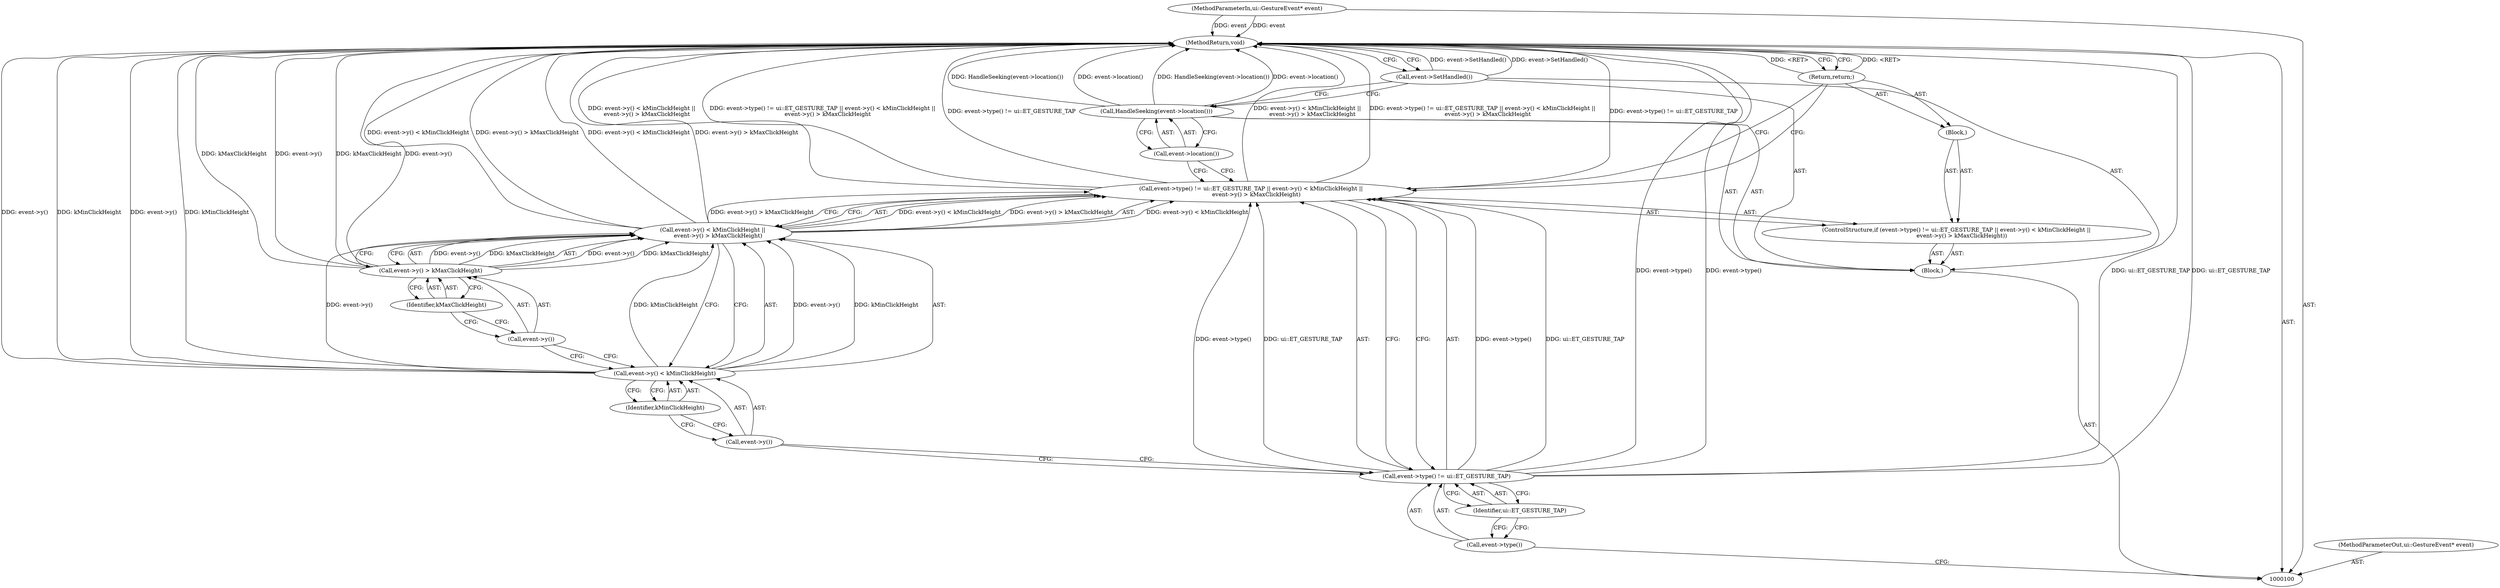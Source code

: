 digraph "0_Chrome_c25b198675380f713a56649c857b4367601d4a3d_9" {
"1000120" [label="(MethodReturn,void)"];
"1000101" [label="(MethodParameterIn,ui::GestureEvent* event)"];
"1000161" [label="(MethodParameterOut,ui::GestureEvent* event)"];
"1000102" [label="(Block,)"];
"1000103" [label="(ControlStructure,if (event->type() != ui::ET_GESTURE_TAP || event->y() < kMinClickHeight ||\n      event->y() > kMaxClickHeight))"];
"1000107" [label="(Identifier,ui::ET_GESTURE_TAP)"];
"1000108" [label="(Call,event->y() < kMinClickHeight ||\n      event->y() > kMaxClickHeight)"];
"1000109" [label="(Call,event->y() < kMinClickHeight)"];
"1000110" [label="(Call,event->y())"];
"1000111" [label="(Identifier,kMinClickHeight)"];
"1000104" [label="(Call,event->type() != ui::ET_GESTURE_TAP || event->y() < kMinClickHeight ||\n      event->y() > kMaxClickHeight)"];
"1000105" [label="(Call,event->type() != ui::ET_GESTURE_TAP)"];
"1000106" [label="(Call,event->type())"];
"1000114" [label="(Identifier,kMaxClickHeight)"];
"1000115" [label="(Block,)"];
"1000112" [label="(Call,event->y() > kMaxClickHeight)"];
"1000113" [label="(Call,event->y())"];
"1000116" [label="(Return,return;)"];
"1000118" [label="(Call,event->location())"];
"1000117" [label="(Call,HandleSeeking(event->location()))"];
"1000119" [label="(Call,event->SetHandled())"];
"1000120" -> "1000100"  [label="AST: "];
"1000120" -> "1000116"  [label="CFG: "];
"1000120" -> "1000119"  [label="CFG: "];
"1000116" -> "1000120"  [label="DDG: <RET>"];
"1000117" -> "1000120"  [label="DDG: HandleSeeking(event->location())"];
"1000117" -> "1000120"  [label="DDG: event->location()"];
"1000104" -> "1000120"  [label="DDG: event->y() < kMinClickHeight ||\n      event->y() > kMaxClickHeight"];
"1000104" -> "1000120"  [label="DDG: event->type() != ui::ET_GESTURE_TAP || event->y() < kMinClickHeight ||\n      event->y() > kMaxClickHeight"];
"1000104" -> "1000120"  [label="DDG: event->type() != ui::ET_GESTURE_TAP"];
"1000105" -> "1000120"  [label="DDG: ui::ET_GESTURE_TAP"];
"1000105" -> "1000120"  [label="DDG: event->type()"];
"1000112" -> "1000120"  [label="DDG: kMaxClickHeight"];
"1000112" -> "1000120"  [label="DDG: event->y()"];
"1000108" -> "1000120"  [label="DDG: event->y() > kMaxClickHeight"];
"1000108" -> "1000120"  [label="DDG: event->y() < kMinClickHeight"];
"1000119" -> "1000120"  [label="DDG: event->SetHandled()"];
"1000109" -> "1000120"  [label="DDG: kMinClickHeight"];
"1000109" -> "1000120"  [label="DDG: event->y()"];
"1000101" -> "1000120"  [label="DDG: event"];
"1000101" -> "1000100"  [label="AST: "];
"1000101" -> "1000120"  [label="DDG: event"];
"1000161" -> "1000100"  [label="AST: "];
"1000102" -> "1000100"  [label="AST: "];
"1000103" -> "1000102"  [label="AST: "];
"1000117" -> "1000102"  [label="AST: "];
"1000119" -> "1000102"  [label="AST: "];
"1000103" -> "1000102"  [label="AST: "];
"1000104" -> "1000103"  [label="AST: "];
"1000115" -> "1000103"  [label="AST: "];
"1000107" -> "1000105"  [label="AST: "];
"1000107" -> "1000106"  [label="CFG: "];
"1000105" -> "1000107"  [label="CFG: "];
"1000108" -> "1000104"  [label="AST: "];
"1000108" -> "1000109"  [label="CFG: "];
"1000108" -> "1000112"  [label="CFG: "];
"1000109" -> "1000108"  [label="AST: "];
"1000112" -> "1000108"  [label="AST: "];
"1000104" -> "1000108"  [label="CFG: "];
"1000108" -> "1000120"  [label="DDG: event->y() > kMaxClickHeight"];
"1000108" -> "1000120"  [label="DDG: event->y() < kMinClickHeight"];
"1000108" -> "1000104"  [label="DDG: event->y() < kMinClickHeight"];
"1000108" -> "1000104"  [label="DDG: event->y() > kMaxClickHeight"];
"1000109" -> "1000108"  [label="DDG: event->y()"];
"1000109" -> "1000108"  [label="DDG: kMinClickHeight"];
"1000112" -> "1000108"  [label="DDG: event->y()"];
"1000112" -> "1000108"  [label="DDG: kMaxClickHeight"];
"1000109" -> "1000108"  [label="AST: "];
"1000109" -> "1000111"  [label="CFG: "];
"1000110" -> "1000109"  [label="AST: "];
"1000111" -> "1000109"  [label="AST: "];
"1000113" -> "1000109"  [label="CFG: "];
"1000108" -> "1000109"  [label="CFG: "];
"1000109" -> "1000120"  [label="DDG: kMinClickHeight"];
"1000109" -> "1000120"  [label="DDG: event->y()"];
"1000109" -> "1000108"  [label="DDG: event->y()"];
"1000109" -> "1000108"  [label="DDG: kMinClickHeight"];
"1000110" -> "1000109"  [label="AST: "];
"1000110" -> "1000105"  [label="CFG: "];
"1000111" -> "1000110"  [label="CFG: "];
"1000111" -> "1000109"  [label="AST: "];
"1000111" -> "1000110"  [label="CFG: "];
"1000109" -> "1000111"  [label="CFG: "];
"1000104" -> "1000103"  [label="AST: "];
"1000104" -> "1000105"  [label="CFG: "];
"1000104" -> "1000108"  [label="CFG: "];
"1000105" -> "1000104"  [label="AST: "];
"1000108" -> "1000104"  [label="AST: "];
"1000116" -> "1000104"  [label="CFG: "];
"1000118" -> "1000104"  [label="CFG: "];
"1000104" -> "1000120"  [label="DDG: event->y() < kMinClickHeight ||\n      event->y() > kMaxClickHeight"];
"1000104" -> "1000120"  [label="DDG: event->type() != ui::ET_GESTURE_TAP || event->y() < kMinClickHeight ||\n      event->y() > kMaxClickHeight"];
"1000104" -> "1000120"  [label="DDG: event->type() != ui::ET_GESTURE_TAP"];
"1000105" -> "1000104"  [label="DDG: event->type()"];
"1000105" -> "1000104"  [label="DDG: ui::ET_GESTURE_TAP"];
"1000108" -> "1000104"  [label="DDG: event->y() < kMinClickHeight"];
"1000108" -> "1000104"  [label="DDG: event->y() > kMaxClickHeight"];
"1000105" -> "1000104"  [label="AST: "];
"1000105" -> "1000107"  [label="CFG: "];
"1000106" -> "1000105"  [label="AST: "];
"1000107" -> "1000105"  [label="AST: "];
"1000110" -> "1000105"  [label="CFG: "];
"1000104" -> "1000105"  [label="CFG: "];
"1000105" -> "1000120"  [label="DDG: ui::ET_GESTURE_TAP"];
"1000105" -> "1000120"  [label="DDG: event->type()"];
"1000105" -> "1000104"  [label="DDG: event->type()"];
"1000105" -> "1000104"  [label="DDG: ui::ET_GESTURE_TAP"];
"1000106" -> "1000105"  [label="AST: "];
"1000106" -> "1000100"  [label="CFG: "];
"1000107" -> "1000106"  [label="CFG: "];
"1000114" -> "1000112"  [label="AST: "];
"1000114" -> "1000113"  [label="CFG: "];
"1000112" -> "1000114"  [label="CFG: "];
"1000115" -> "1000103"  [label="AST: "];
"1000116" -> "1000115"  [label="AST: "];
"1000112" -> "1000108"  [label="AST: "];
"1000112" -> "1000114"  [label="CFG: "];
"1000113" -> "1000112"  [label="AST: "];
"1000114" -> "1000112"  [label="AST: "];
"1000108" -> "1000112"  [label="CFG: "];
"1000112" -> "1000120"  [label="DDG: kMaxClickHeight"];
"1000112" -> "1000120"  [label="DDG: event->y()"];
"1000112" -> "1000108"  [label="DDG: event->y()"];
"1000112" -> "1000108"  [label="DDG: kMaxClickHeight"];
"1000113" -> "1000112"  [label="AST: "];
"1000113" -> "1000109"  [label="CFG: "];
"1000114" -> "1000113"  [label="CFG: "];
"1000116" -> "1000115"  [label="AST: "];
"1000116" -> "1000104"  [label="CFG: "];
"1000120" -> "1000116"  [label="CFG: "];
"1000116" -> "1000120"  [label="DDG: <RET>"];
"1000118" -> "1000117"  [label="AST: "];
"1000118" -> "1000104"  [label="CFG: "];
"1000117" -> "1000118"  [label="CFG: "];
"1000117" -> "1000102"  [label="AST: "];
"1000117" -> "1000118"  [label="CFG: "];
"1000118" -> "1000117"  [label="AST: "];
"1000119" -> "1000117"  [label="CFG: "];
"1000117" -> "1000120"  [label="DDG: HandleSeeking(event->location())"];
"1000117" -> "1000120"  [label="DDG: event->location()"];
"1000119" -> "1000102"  [label="AST: "];
"1000119" -> "1000117"  [label="CFG: "];
"1000120" -> "1000119"  [label="CFG: "];
"1000119" -> "1000120"  [label="DDG: event->SetHandled()"];
}
